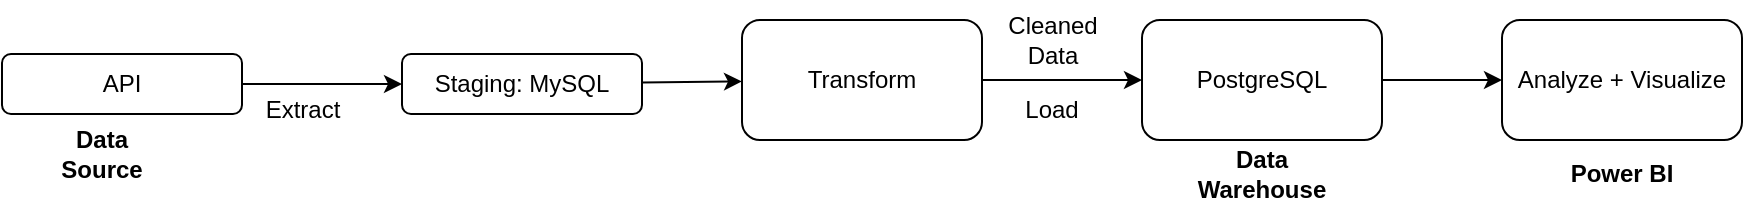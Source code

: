 <mxfile version="27.0.9">
  <diagram name="Page-1" id="dWptHSYmV3DlmZDUoRb2">
    <mxGraphModel dx="1042" dy="626" grid="1" gridSize="10" guides="1" tooltips="1" connect="1" arrows="1" fold="1" page="1" pageScale="1" pageWidth="827" pageHeight="1169" math="0" shadow="0">
      <root>
        <mxCell id="0" />
        <mxCell id="1" parent="0" />
        <mxCell id="w9OBWnvoPcG9n4UeqOrD-2" value="&lt;b&gt;Data Source&lt;/b&gt;" style="text;html=1;align=center;verticalAlign=middle;whiteSpace=wrap;rounded=0;" vertex="1" parent="1">
          <mxGeometry x="220" y="330" width="60" height="30" as="geometry" />
        </mxCell>
        <mxCell id="w9OBWnvoPcG9n4UeqOrD-5" value="" style="endArrow=classic;html=1;rounded=0;" edge="1" parent="1" source="w9OBWnvoPcG9n4UeqOrD-19" target="w9OBWnvoPcG9n4UeqOrD-6">
          <mxGeometry width="50" height="50" relative="1" as="geometry">
            <mxPoint x="520" y="308" as="sourcePoint" />
            <mxPoint x="600" y="438" as="targetPoint" />
          </mxGeometry>
        </mxCell>
        <mxCell id="w9OBWnvoPcG9n4UeqOrD-6" value="Transform" style="rounded=1;whiteSpace=wrap;html=1;" vertex="1" parent="1">
          <mxGeometry x="570" y="278" width="120" height="60" as="geometry" />
        </mxCell>
        <mxCell id="w9OBWnvoPcG9n4UeqOrD-7" value="PostgreSQL" style="rounded=1;whiteSpace=wrap;html=1;" vertex="1" parent="1">
          <mxGeometry x="770" y="278" width="120" height="60" as="geometry" />
        </mxCell>
        <mxCell id="w9OBWnvoPcG9n4UeqOrD-8" value="" style="endArrow=classic;html=1;rounded=0;" edge="1" parent="1" source="w9OBWnvoPcG9n4UeqOrD-6" target="w9OBWnvoPcG9n4UeqOrD-7">
          <mxGeometry width="50" height="50" relative="1" as="geometry">
            <mxPoint x="670" y="358" as="sourcePoint" />
            <mxPoint x="720" y="308" as="targetPoint" />
          </mxGeometry>
        </mxCell>
        <mxCell id="w9OBWnvoPcG9n4UeqOrD-9" value="Analyze + Visualize" style="rounded=1;whiteSpace=wrap;html=1;" vertex="1" parent="1">
          <mxGeometry x="950" y="278" width="120" height="60" as="geometry" />
        </mxCell>
        <mxCell id="w9OBWnvoPcG9n4UeqOrD-10" value="" style="endArrow=classic;html=1;rounded=0;" edge="1" parent="1" source="w9OBWnvoPcG9n4UeqOrD-7" target="w9OBWnvoPcG9n4UeqOrD-9">
          <mxGeometry width="50" height="50" relative="1" as="geometry">
            <mxPoint x="930" y="308" as="sourcePoint" />
            <mxPoint x="980" y="258" as="targetPoint" />
          </mxGeometry>
        </mxCell>
        <mxCell id="w9OBWnvoPcG9n4UeqOrD-11" value="Cleaned&lt;div&gt;Data&lt;/div&gt;" style="text;html=1;align=center;verticalAlign=middle;resizable=0;points=[];autosize=1;strokeColor=none;fillColor=none;" vertex="1" parent="1">
          <mxGeometry x="690" y="268" width="70" height="40" as="geometry" />
        </mxCell>
        <mxCell id="w9OBWnvoPcG9n4UeqOrD-12" value="API" style="rounded=1;whiteSpace=wrap;html=1;" vertex="1" parent="1">
          <mxGeometry x="200" y="295" width="120" height="30" as="geometry" />
        </mxCell>
        <mxCell id="w9OBWnvoPcG9n4UeqOrD-15" value="Load" style="text;html=1;align=center;verticalAlign=middle;whiteSpace=wrap;rounded=0;" vertex="1" parent="1">
          <mxGeometry x="695" y="308" width="60" height="30" as="geometry" />
        </mxCell>
        <mxCell id="w9OBWnvoPcG9n4UeqOrD-19" value="Staging: MySQL" style="rounded=1;whiteSpace=wrap;html=1;" vertex="1" parent="1">
          <mxGeometry x="400" y="295" width="120" height="30" as="geometry" />
        </mxCell>
        <mxCell id="w9OBWnvoPcG9n4UeqOrD-22" value="" style="endArrow=classic;html=1;rounded=0;" edge="1" parent="1" source="w9OBWnvoPcG9n4UeqOrD-12" target="w9OBWnvoPcG9n4UeqOrD-19">
          <mxGeometry width="50" height="50" relative="1" as="geometry">
            <mxPoint x="510" y="360" as="sourcePoint" />
            <mxPoint x="560" y="360" as="targetPoint" />
          </mxGeometry>
        </mxCell>
        <mxCell id="w9OBWnvoPcG9n4UeqOrD-23" value="Extract" style="text;html=1;align=center;verticalAlign=middle;resizable=0;points=[];autosize=1;strokeColor=none;fillColor=none;" vertex="1" parent="1">
          <mxGeometry x="320" y="308" width="60" height="30" as="geometry" />
        </mxCell>
        <mxCell id="w9OBWnvoPcG9n4UeqOrD-24" value="&lt;b&gt;Data&lt;/b&gt;&lt;div&gt;&lt;b&gt;Warehouse&lt;/b&gt;&lt;/div&gt;" style="text;html=1;align=center;verticalAlign=middle;whiteSpace=wrap;rounded=0;" vertex="1" parent="1">
          <mxGeometry x="800" y="340" width="60" height="30" as="geometry" />
        </mxCell>
        <mxCell id="w9OBWnvoPcG9n4UeqOrD-25" value="&lt;b&gt;Power BI&lt;/b&gt;" style="text;html=1;align=center;verticalAlign=middle;whiteSpace=wrap;rounded=0;" vertex="1" parent="1">
          <mxGeometry x="980" y="340" width="60" height="30" as="geometry" />
        </mxCell>
      </root>
    </mxGraphModel>
  </diagram>
</mxfile>
